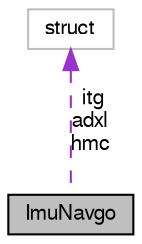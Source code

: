 digraph "ImuNavgo"
{
  edge [fontname="FreeSans",fontsize="10",labelfontname="FreeSans",labelfontsize="10"];
  node [fontname="FreeSans",fontsize="10",shape=record];
  Node1 [label="ImuNavgo",height=0.2,width=0.4,color="black", fillcolor="grey75", style="filled", fontcolor="black"];
  Node2 -> Node1 [dir="back",color="darkorchid3",fontsize="10",style="dashed",label=" itg\nadxl\nhmc" ,fontname="FreeSans"];
  Node2 [label="struct",height=0.2,width=0.4,color="grey75", fillcolor="white", style="filled"];
}
